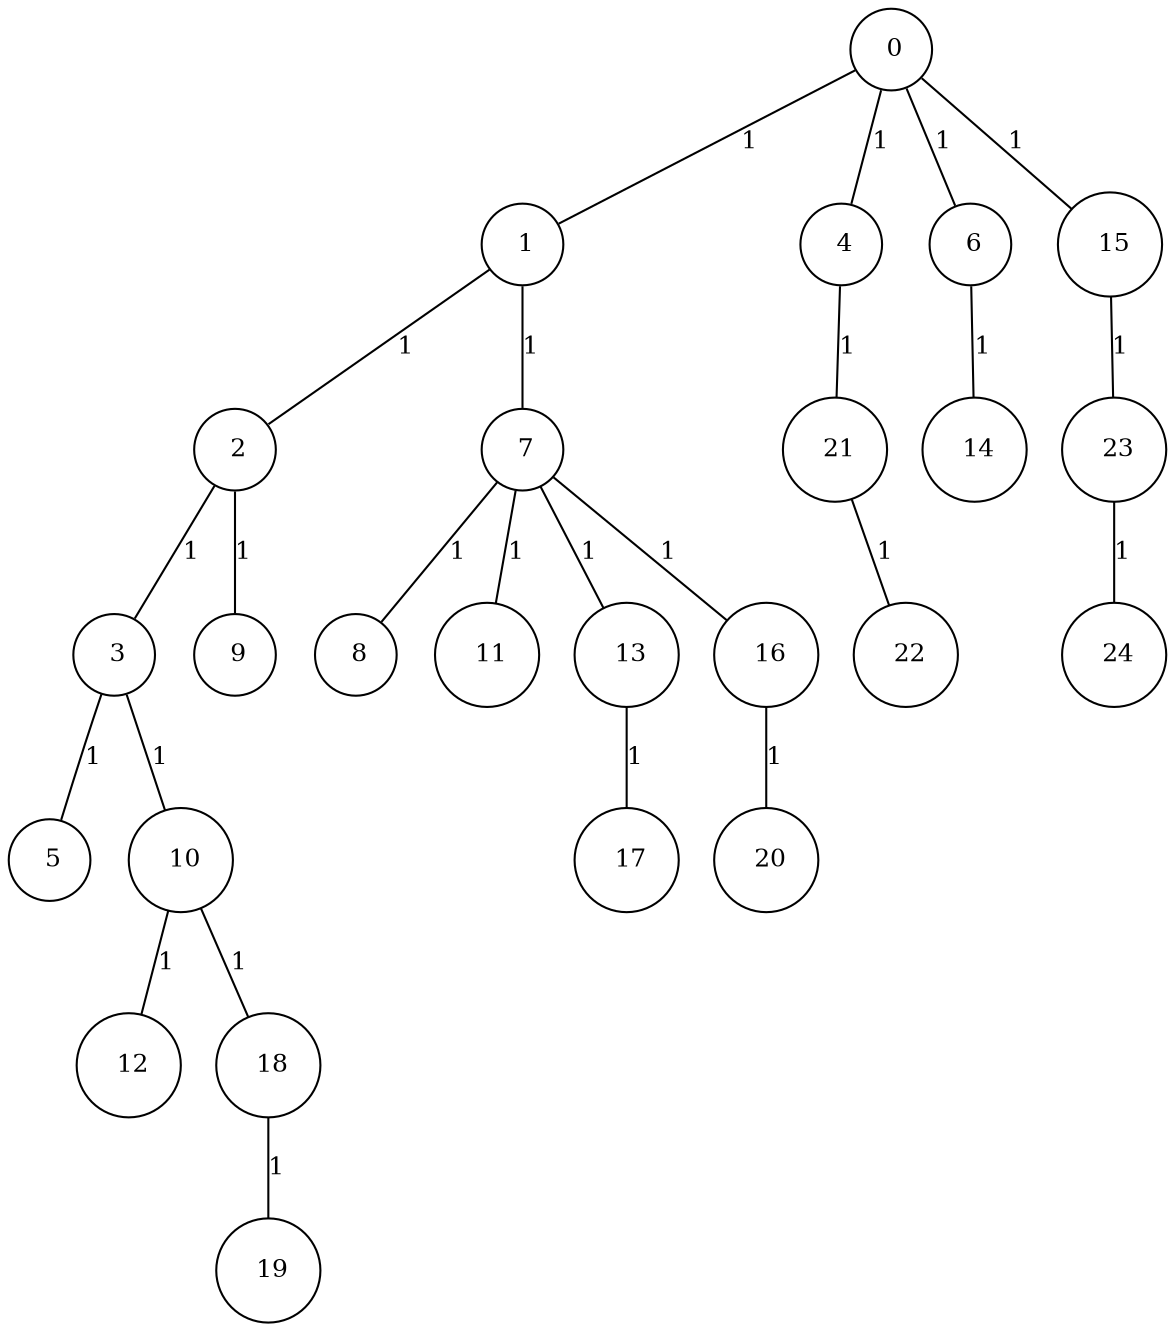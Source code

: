 graph G {
size="8.5,11;"
ratio = "expand;"
fixedsize="true;"
overlap="scale;"
node[shape=circle,width=.12,hight=.12,fontsize=12]
edge[fontsize=12]

0[label=" 0" color=black, pos="0.37075743,2.8750063!"];
1[label=" 1" color=black, pos="1.6783759,0.98089852!"];
2[label=" 2" color=black, pos="2.1626315,0.023634742!"];
3[label=" 3" color=black, pos="1.0603931,0.038444694!"];
4[label=" 4" color=black, pos="2.4734271,2.8261584!"];
5[label=" 5" color=black, pos="1.542332,0.30055356!"];
6[label=" 6" color=black, pos="0.38886239,2.2267126!"];
7[label=" 7" color=black, pos="0.085612222,2.7590775!"];
8[label=" 8" color=black, pos="0.85953182,1.8096034!"];
9[label=" 9" color=black, pos="0.49543488,1.2220641!"];
10[label=" 10" color=black, pos="1.8752262,2.2571266!"];
11[label=" 11" color=black, pos="1.8439235,1.5982274!"];
12[label=" 12" color=black, pos="0.22754936,0.44126004!"];
13[label=" 13" color=black, pos="2.3304804,1.4646984!"];
14[label=" 14" color=black, pos="0.88630594,1.8849907!"];
15[label=" 15" color=black, pos="1.5027544,0.42828781!"];
16[label=" 16" color=black, pos="0.27815181,2.900194!"];
17[label=" 17" color=black, pos="0.02839314,0.43165304!"];
18[label=" 18" color=black, pos="0.36795686,2.8392386!"];
19[label=" 19" color=black, pos="1.984351,1.5292308!"];
20[label=" 20" color=black, pos="1.8618519,2.9817817!"];
21[label=" 21" color=black, pos="0.71230446,2.9116752!"];
22[label=" 22" color=black, pos="1.137891,0.57052857!"];
23[label=" 23" color=black, pos="2.440734,0.0029317429!"];
24[label=" 24" color=black, pos="0.23670759,1.4924725!"];
0--1[label="1"]
0--4[label="1"]
0--6[label="1"]
0--15[label="1"]
1--2[label="1"]
1--7[label="1"]
2--3[label="1"]
2--9[label="1"]
3--5[label="1"]
3--10[label="1"]
4--21[label="1"]
6--14[label="1"]
7--8[label="1"]
7--11[label="1"]
7--13[label="1"]
7--16[label="1"]
10--12[label="1"]
10--18[label="1"]
13--17[label="1"]
15--23[label="1"]
16--20[label="1"]
18--19[label="1"]
21--22[label="1"]
23--24[label="1"]

}
